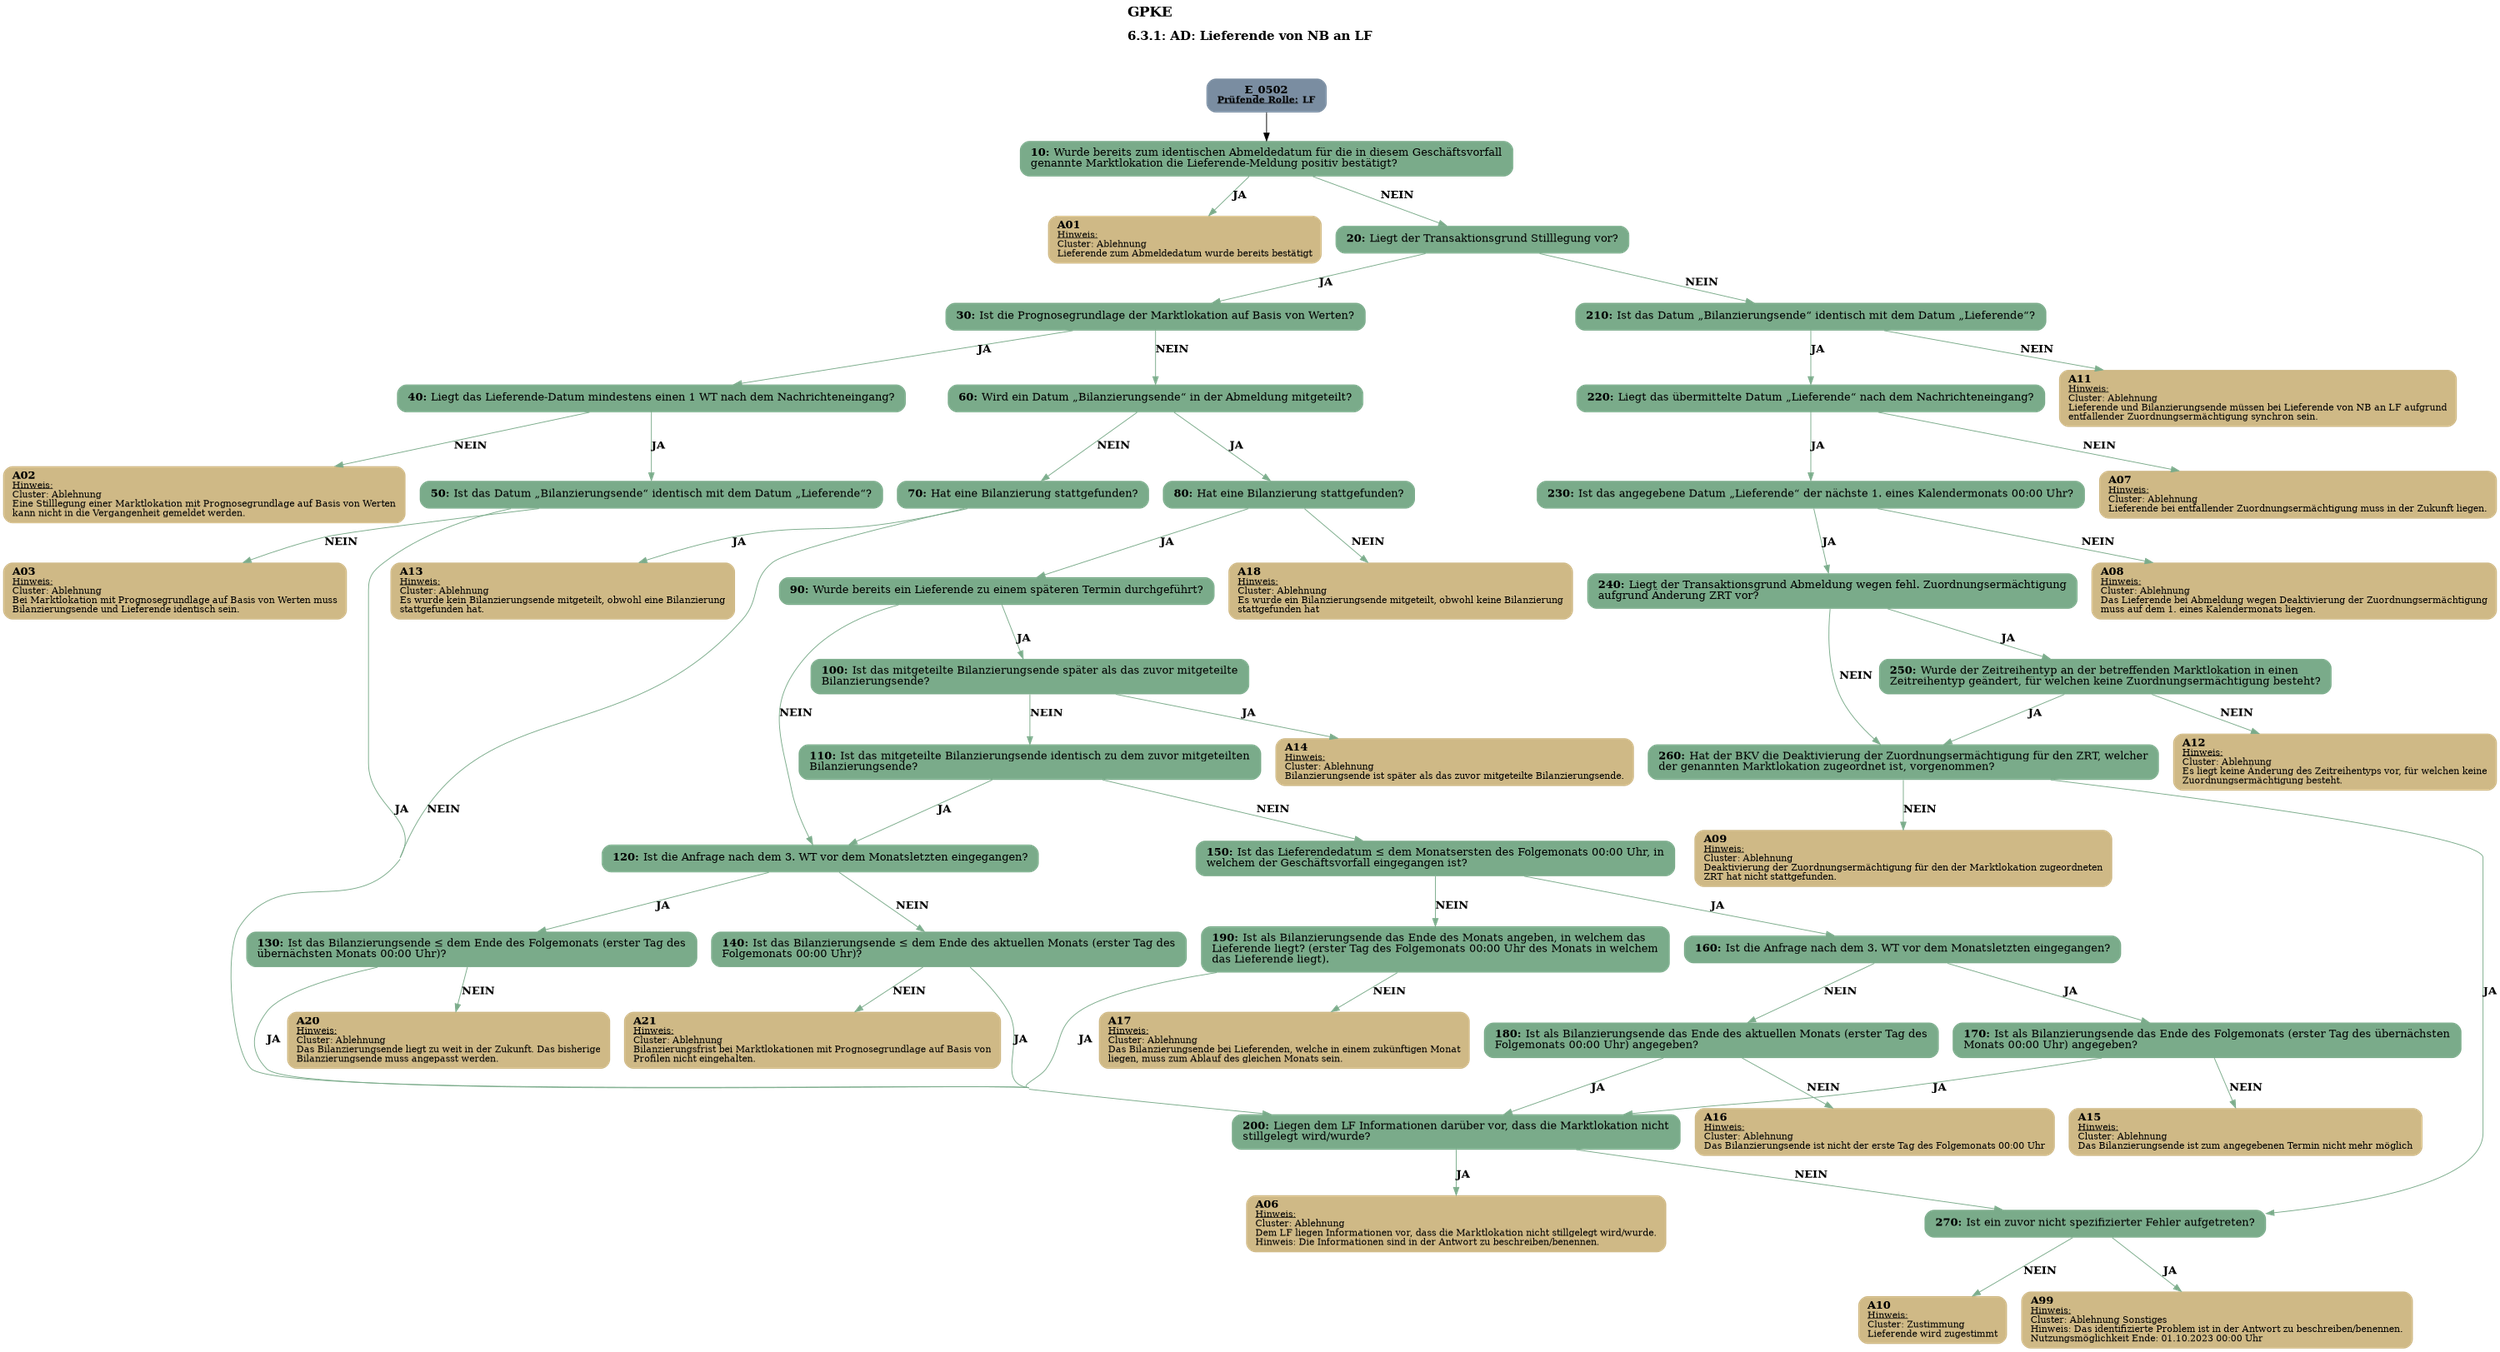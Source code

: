 digraph D {
    labelloc="t";
    label=<<B><FONT POINT-SIZE="18">GPKE</FONT></B><BR align="left"/><BR/><B><FONT POINT-SIZE="16">6.3.1: AD: Lieferende von NB an LF</FONT></B><BR align="left"/><BR/><BR/><BR/>>;
    ratio="compress";
    concentrate=true;
    pack=true;
    rankdir=TB;
    packmode="array";
    size="20,20";
    "Start" [margin="0.2,0.12", shape=box, style="filled,rounded", penwidth=0.0, fillcolor="#7a8da1", label=<<B>E_0502</B><BR align="center"/><FONT point-size="12"><B><U>Prüfende Rolle:</U> LF</B></FONT><BR align="center"/>>];
    "10" [margin="0.2,0.12", shape=box, style="filled,rounded", penwidth=0.0, fillcolor="#7aab8a", label=<<B>10: </B>Wurde bereits zum identischen Abmeldedatum für die in diesem Geschäftsvorfall<BR align="left"/>genannte Marktlokation die Lieferende-Meldung positiv bestätigt?<BR align="left"/>>];
    "A01" [margin="0.17,0.08", shape=box, style="filled,rounded", penwidth=0.0, fillcolor="#cfb986", label=<<B>A01</B><BR align="left"/><FONT point-size="12"><U>Hinweis:</U><BR align="left"/>Cluster: Ablehnung<BR align="left"/>Lieferende zum Abmeldedatum wurde bereits bestätigt<BR align="left"/></FONT>>];
    "20" [margin="0.2,0.12", shape=box, style="filled,rounded", penwidth=0.0, fillcolor="#7aab8a", label=<<B>20: </B>Liegt der Transaktionsgrund Stilllegung vor?<BR align="left"/>>];
    "30" [margin="0.2,0.12", shape=box, style="filled,rounded", penwidth=0.0, fillcolor="#7aab8a", label=<<B>30: </B>Ist die Prognosegrundlage der Marktlokation auf Basis von Werten?<BR align="left"/>>];
    "40" [margin="0.2,0.12", shape=box, style="filled,rounded", penwidth=0.0, fillcolor="#7aab8a", label=<<B>40: </B>Liegt das Lieferende-Datum mindestens einen 1 WT nach dem Nachrichteneingang?<BR align="left"/>>];
    "A02" [margin="0.17,0.08", shape=box, style="filled,rounded", penwidth=0.0, fillcolor="#cfb986", label=<<B>A02</B><BR align="left"/><FONT point-size="12"><U>Hinweis:</U><BR align="left"/>Cluster: Ablehnung<BR align="left"/>Eine Stilllegung einer Marktlokation mit Prognosegrundlage auf Basis von Werten<BR align="left"/>kann nicht in die Vergangenheit gemeldet werden.<BR align="left"/></FONT>>];
    "50" [margin="0.2,0.12", shape=box, style="filled,rounded", penwidth=0.0, fillcolor="#7aab8a", label=<<B>50: </B>Ist das Datum „Bilanzierungsende“ identisch mit dem Datum „Lieferende“?<BR align="left"/>>];
    "A03" [margin="0.17,0.08", shape=box, style="filled,rounded", penwidth=0.0, fillcolor="#cfb986", label=<<B>A03</B><BR align="left"/><FONT point-size="12"><U>Hinweis:</U><BR align="left"/>Cluster: Ablehnung<BR align="left"/>Bei Marktlokation mit Prognosegrundlage auf Basis von Werten muss<BR align="left"/>Bilanzierungsende und Lieferende identisch sein.<BR align="left"/></FONT>>];
    "60" [margin="0.2,0.12", shape=box, style="filled,rounded", penwidth=0.0, fillcolor="#7aab8a", label=<<B>60: </B>Wird ein Datum „Bilanzierungsende“ in der Abmeldung mitgeteilt?<BR align="left"/>>];
    "70" [margin="0.2,0.12", shape=box, style="filled,rounded", penwidth=0.0, fillcolor="#7aab8a", label=<<B>70: </B>Hat eine Bilanzierung stattgefunden?<BR align="left"/>>];
    "A13" [margin="0.17,0.08", shape=box, style="filled,rounded", penwidth=0.0, fillcolor="#cfb986", label=<<B>A13</B><BR align="left"/><FONT point-size="12"><U>Hinweis:</U><BR align="left"/>Cluster: Ablehnung<BR align="left"/>Es wurde kein Bilanzierungsende mitgeteilt, obwohl eine Bilanzierung<BR align="left"/>stattgefunden hat.<BR align="left"/></FONT>>];
    "80" [margin="0.2,0.12", shape=box, style="filled,rounded", penwidth=0.0, fillcolor="#7aab8a", label=<<B>80: </B>Hat eine Bilanzierung stattgefunden?<BR align="left"/>>];
    "A18" [margin="0.17,0.08", shape=box, style="filled,rounded", penwidth=0.0, fillcolor="#cfb986", label=<<B>A18</B><BR align="left"/><FONT point-size="12"><U>Hinweis:</U><BR align="left"/>Cluster: Ablehnung<BR align="left"/>Es wurde ein Bilanzierungsende mitgeteilt, obwohl keine Bilanzierung<BR align="left"/>stattgefunden hat<BR align="left"/></FONT>>];
    "90" [margin="0.2,0.12", shape=box, style="filled,rounded", penwidth=0.0, fillcolor="#7aab8a", label=<<B>90: </B>Wurde bereits ein Lieferende zu einem späteren Termin durchgeführt?<BR align="left"/>>];
    "100" [margin="0.2,0.12", shape=box, style="filled,rounded", penwidth=0.0, fillcolor="#7aab8a", label=<<B>100: </B>Ist das mitgeteilte Bilanzierungsende später als das zuvor mitgeteilte<BR align="left"/>Bilanzierungsende?<BR align="left"/>>];
    "A14" [margin="0.17,0.08", shape=box, style="filled,rounded", penwidth=0.0, fillcolor="#cfb986", label=<<B>A14</B><BR align="left"/><FONT point-size="12"><U>Hinweis:</U><BR align="left"/>Cluster: Ablehnung<BR align="left"/>Bilanzierungsende ist später als das zuvor mitgeteilte Bilanzierungsende.<BR align="left"/></FONT>>];
    "110" [margin="0.2,0.12", shape=box, style="filled,rounded", penwidth=0.0, fillcolor="#7aab8a", label=<<B>110: </B>Ist das mitgeteilte Bilanzierungsende identisch zu dem zuvor mitgeteilten<BR align="left"/>Bilanzierungsende?<BR align="left"/>>];
    "120" [margin="0.2,0.12", shape=box, style="filled,rounded", penwidth=0.0, fillcolor="#7aab8a", label=<<B>120: </B>Ist die Anfrage nach dem 3. WT vor dem Monatsletzten eingegangen?<BR align="left"/>>];
    "130" [margin="0.2,0.12", shape=box, style="filled,rounded", penwidth=0.0, fillcolor="#7aab8a", label=<<B>130: </B>Ist das Bilanzierungsende ≤ dem Ende des Folgemonats (erster Tag des<BR align="left"/>übernächsten Monats 00:00 Uhr)?<BR align="left"/>>];
    "A20" [margin="0.17,0.08", shape=box, style="filled,rounded", penwidth=0.0, fillcolor="#cfb986", label=<<B>A20</B><BR align="left"/><FONT point-size="12"><U>Hinweis:</U><BR align="left"/>Cluster: Ablehnung<BR align="left"/>Das Bilanzierungsende liegt zu weit in der Zukunft. Das bisherige<BR align="left"/>Bilanzierungsende muss angepasst werden.<BR align="left"/></FONT>>];
    "140" [margin="0.2,0.12", shape=box, style="filled,rounded", penwidth=0.0, fillcolor="#7aab8a", label=<<B>140: </B>Ist das Bilanzierungsende ≤ dem Ende des aktuellen Monats (erster Tag des<BR align="left"/>Folgemonats 00:00 Uhr)?<BR align="left"/>>];
    "A21" [margin="0.17,0.08", shape=box, style="filled,rounded", penwidth=0.0, fillcolor="#cfb986", label=<<B>A21</B><BR align="left"/><FONT point-size="12"><U>Hinweis:</U><BR align="left"/>Cluster: Ablehnung<BR align="left"/>Bilanzierungsfrist bei Marktlokationen mit Prognosegrundlage auf Basis von<BR align="left"/>Profilen nicht eingehalten.<BR align="left"/></FONT>>];
    "150" [margin="0.2,0.12", shape=box, style="filled,rounded", penwidth=0.0, fillcolor="#7aab8a", label=<<B>150: </B>Ist das Lieferendedatum ≤ dem Monatsersten des Folgemonats 00:00 Uhr, in<BR align="left"/>welchem der Geschäftsvorfall eingegangen ist?<BR align="left"/>>];
    "160" [margin="0.2,0.12", shape=box, style="filled,rounded", penwidth=0.0, fillcolor="#7aab8a", label=<<B>160: </B>Ist die Anfrage nach dem 3. WT vor dem Monatsletzten eingegangen?<BR align="left"/>>];
    "170" [margin="0.2,0.12", shape=box, style="filled,rounded", penwidth=0.0, fillcolor="#7aab8a", label=<<B>170: </B>Ist als Bilanzierungsende das Ende des Folgemonats (erster Tag des übernächsten<BR align="left"/>Monats 00:00 Uhr) angegeben?<BR align="left"/>>];
    "A15" [margin="0.17,0.08", shape=box, style="filled,rounded", penwidth=0.0, fillcolor="#cfb986", label=<<B>A15</B><BR align="left"/><FONT point-size="12"><U>Hinweis:</U><BR align="left"/>Cluster: Ablehnung<BR align="left"/>Das Bilanzierungsende ist zum angegebenen Termin nicht mehr möglich<BR align="left"/></FONT>>];
    "180" [margin="0.2,0.12", shape=box, style="filled,rounded", penwidth=0.0, fillcolor="#7aab8a", label=<<B>180: </B>Ist als Bilanzierungsende das Ende des aktuellen Monats (erster Tag des<BR align="left"/>Folgemonats 00:00 Uhr) angegeben?<BR align="left"/>>];
    "A16" [margin="0.17,0.08", shape=box, style="filled,rounded", penwidth=0.0, fillcolor="#cfb986", label=<<B>A16</B><BR align="left"/><FONT point-size="12"><U>Hinweis:</U><BR align="left"/>Cluster: Ablehnung<BR align="left"/>Das Bilanzierungsende ist nicht der erste Tag des Folgemonats 00:00 Uhr<BR align="left"/></FONT>>];
    "190" [margin="0.2,0.12", shape=box, style="filled,rounded", penwidth=0.0, fillcolor="#7aab8a", label=<<B>190: </B>Ist als Bilanzierungsende das Ende des Monats angeben, in welchem das<BR align="left"/>Lieferende liegt? (erster Tag des Folgemonats 00:00 Uhr des Monats in welchem<BR align="left"/>das Lieferende liegt).<BR align="left"/>>];
    "A17" [margin="0.17,0.08", shape=box, style="filled,rounded", penwidth=0.0, fillcolor="#cfb986", label=<<B>A17</B><BR align="left"/><FONT point-size="12"><U>Hinweis:</U><BR align="left"/>Cluster: Ablehnung<BR align="left"/>Das Bilanzierungsende bei Lieferenden, welche in einem zukünftigen Monat<BR align="left"/>liegen, muss zum Ablauf des gleichen Monats sein.<BR align="left"/></FONT>>];
    "200" [margin="0.2,0.12", shape=box, style="filled,rounded", penwidth=0.0, fillcolor="#7aab8a", label=<<B>200: </B>Liegen dem LF Informationen darüber vor, dass die Marktlokation nicht<BR align="left"/>stillgelegt wird/wurde?<BR align="left"/>>];
    "A06" [margin="0.17,0.08", shape=box, style="filled,rounded", penwidth=0.0, fillcolor="#cfb986", label=<<B>A06</B><BR align="left"/><FONT point-size="12"><U>Hinweis:</U><BR align="left"/>Cluster: Ablehnung<BR align="left"/>Dem LF liegen Informationen vor, dass die Marktlokation nicht stillgelegt wird/wurde.<BR align="left"/>Hinweis: Die Informationen sind in der Antwort zu beschreiben/benennen.<BR align="left"/></FONT>>];
    "210" [margin="0.2,0.12", shape=box, style="filled,rounded", penwidth=0.0, fillcolor="#7aab8a", label=<<B>210: </B>Ist das Datum „Bilanzierungsende“ identisch mit dem Datum „Lieferende“?<BR align="left"/>>];
    "A11" [margin="0.17,0.08", shape=box, style="filled,rounded", penwidth=0.0, fillcolor="#cfb986", label=<<B>A11</B><BR align="left"/><FONT point-size="12"><U>Hinweis:</U><BR align="left"/>Cluster: Ablehnung<BR align="left"/>Lieferende und Bilanzierungsende müssen bei Lieferende von NB an LF aufgrund<BR align="left"/>entfallender Zuordnungsermächtigung synchron sein.<BR align="left"/></FONT>>];
    "220" [margin="0.2,0.12", shape=box, style="filled,rounded", penwidth=0.0, fillcolor="#7aab8a", label=<<B>220: </B>Liegt das übermittelte Datum „Lieferende“ nach dem Nachrichteneingang?<BR align="left"/>>];
    "A07" [margin="0.17,0.08", shape=box, style="filled,rounded", penwidth=0.0, fillcolor="#cfb986", label=<<B>A07</B><BR align="left"/><FONT point-size="12"><U>Hinweis:</U><BR align="left"/>Cluster: Ablehnung<BR align="left"/>Lieferende bei entfallender Zuordnungsermächtigung muss in der Zukunft liegen.<BR align="left"/></FONT>>];
    "230" [margin="0.2,0.12", shape=box, style="filled,rounded", penwidth=0.0, fillcolor="#7aab8a", label=<<B>230: </B>Ist das angegebene Datum „Lieferende“ der nächste 1. eines Kalendermonats 00:00 Uhr?<BR align="left"/>>];
    "A08" [margin="0.17,0.08", shape=box, style="filled,rounded", penwidth=0.0, fillcolor="#cfb986", label=<<B>A08</B><BR align="left"/><FONT point-size="12"><U>Hinweis:</U><BR align="left"/>Cluster: Ablehnung<BR align="left"/>Das Lieferende bei Abmeldung wegen Deaktivierung der Zuordnungsermächtigung<BR align="left"/>muss auf dem 1. eines Kalendermonats liegen.<BR align="left"/></FONT>>];
    "240" [margin="0.2,0.12", shape=box, style="filled,rounded", penwidth=0.0, fillcolor="#7aab8a", label=<<B>240: </B>Liegt der Transaktionsgrund Abmeldung wegen fehl. Zuordnungsermächtigung<BR align="left"/>aufgrund Änderung ZRT vor?<BR align="left"/>>];
    "250" [margin="0.2,0.12", shape=box, style="filled,rounded", penwidth=0.0, fillcolor="#7aab8a", label=<<B>250: </B>Wurde der Zeitreihentyp an der betreffenden Marktlokation in einen<BR align="left"/>Zeitreihentyp geändert, für welchen keine Zuordnungsermächtigung besteht?<BR align="left"/>>];
    "A12" [margin="0.17,0.08", shape=box, style="filled,rounded", penwidth=0.0, fillcolor="#cfb986", label=<<B>A12</B><BR align="left"/><FONT point-size="12"><U>Hinweis:</U><BR align="left"/>Cluster: Ablehnung<BR align="left"/>Es liegt keine Änderung des Zeitreihentyps vor, für welchen keine<BR align="left"/>Zuordnungsermächtigung besteht.<BR align="left"/></FONT>>];
    "260" [margin="0.2,0.12", shape=box, style="filled,rounded", penwidth=0.0, fillcolor="#7aab8a", label=<<B>260: </B>Hat der BKV die Deaktivierung der Zuordnungsermächtigung für den ZRT, welcher<BR align="left"/>der genannten Marktlokation zugeordnet ist, vorgenommen?<BR align="left"/>>];
    "A09" [margin="0.17,0.08", shape=box, style="filled,rounded", penwidth=0.0, fillcolor="#cfb986", label=<<B>A09</B><BR align="left"/><FONT point-size="12"><U>Hinweis:</U><BR align="left"/>Cluster: Ablehnung<BR align="left"/>Deaktivierung der Zuordnungsermächtigung für den der Marktlokation zugeordneten<BR align="left"/>ZRT hat nicht stattgefunden.<BR align="left"/></FONT>>];
    "270" [margin="0.2,0.12", shape=box, style="filled,rounded", penwidth=0.0, fillcolor="#7aab8a", label=<<B>270: </B>Ist ein zuvor nicht spezifizierter Fehler aufgetreten?<BR align="left"/>>];
    "A10" [margin="0.17,0.08", shape=box, style="filled,rounded", penwidth=0.0, fillcolor="#cfb986", label=<<B>A10</B><BR align="left"/><FONT point-size="12"><U>Hinweis:</U><BR align="left"/>Cluster: Zustimmung<BR align="left"/>Lieferende wird zugestimmt<BR align="left"/></FONT>>];
    "A99" [margin="0.17,0.08", shape=box, style="filled,rounded", penwidth=0.0, fillcolor="#cfb986", label=<<B>A99</B><BR align="left"/><FONT point-size="12"><U>Hinweis:</U><BR align="left"/>Cluster: Ablehnung Sonstiges<BR align="left"/>Hinweis: Das identifizierte Problem ist in der Antwort zu beschreiben/benennen.<BR align="left"/>Nutzungsmöglichkeit Ende: 01.10.2023 00:00 Uhr<BR align="left"/></FONT>>];

    "Start" -> "10";
    "10" -> "A01" [label=<<B>JA</B>>, color="#7aab8a"];
    "10" -> "20" [label=<<B>NEIN</B>>, color="#7aab8a"];
    "20" -> "30" [label=<<B>JA</B>>, color="#7aab8a"];
    "20" -> "210" [label=<<B>NEIN</B>>, color="#7aab8a"];
    "30" -> "40" [label=<<B>JA</B>>, color="#7aab8a"];
    "30" -> "60" [label=<<B>NEIN</B>>, color="#7aab8a"];
    "40" -> "A02" [label=<<B>NEIN</B>>, color="#7aab8a"];
    "40" -> "50" [label=<<B>JA</B>>, color="#7aab8a"];
    "50" -> "A03" [label=<<B>NEIN</B>>, color="#7aab8a"];
    "50" -> "200" [label=<<B>JA</B>>, color="#7aab8a"];
    "60" -> "80" [label=<<B>JA</B>>, color="#7aab8a"];
    "60" -> "70" [label=<<B>NEIN</B>>, color="#7aab8a"];
    "70" -> "A13" [label=<<B>JA</B>>, color="#7aab8a"];
    "70" -> "200" [label=<<B>NEIN</B>>, color="#7aab8a"];
    "80" -> "A18" [label=<<B>NEIN</B>>, color="#7aab8a"];
    "80" -> "90" [label=<<B>JA</B>>, color="#7aab8a"];
    "90" -> "100" [label=<<B>JA</B>>, color="#7aab8a"];
    "90" -> "120" [label=<<B>NEIN</B>>, color="#7aab8a"];
    "100" -> "A14" [label=<<B>JA</B>>, color="#7aab8a"];
    "100" -> "110" [label=<<B>NEIN</B>>, color="#7aab8a"];
    "110" -> "120" [label=<<B>JA</B>>, color="#7aab8a"];
    "110" -> "150" [label=<<B>NEIN</B>>, color="#7aab8a"];
    "120" -> "130" [label=<<B>JA</B>>, color="#7aab8a"];
    "120" -> "140" [label=<<B>NEIN</B>>, color="#7aab8a"];
    "130" -> "A20" [label=<<B>NEIN</B>>, color="#7aab8a"];
    "130" -> "200" [label=<<B>JA</B>>, color="#7aab8a"];
    "140" -> "A21" [label=<<B>NEIN</B>>, color="#7aab8a"];
    "140" -> "200" [label=<<B>JA</B>>, color="#7aab8a"];
    "150" -> "160" [label=<<B>JA</B>>, color="#7aab8a"];
    "150" -> "190" [label=<<B>NEIN</B>>, color="#7aab8a"];
    "160" -> "170" [label=<<B>JA</B>>, color="#7aab8a"];
    "160" -> "180" [label=<<B>NEIN</B>>, color="#7aab8a"];
    "170" -> "A15" [label=<<B>NEIN</B>>, color="#7aab8a"];
    "170" -> "200" [label=<<B>JA</B>>, color="#7aab8a"];
    "180" -> "A16" [label=<<B>NEIN</B>>, color="#7aab8a"];
    "180" -> "200" [label=<<B>JA</B>>, color="#7aab8a"];
    "190" -> "A17" [label=<<B>NEIN</B>>, color="#7aab8a"];
    "190" -> "200" [label=<<B>JA</B>>, color="#7aab8a"];
    "200" -> "A06" [label=<<B>JA</B>>, color="#7aab8a"];
    "200" -> "270" [label=<<B>NEIN</B>>, color="#7aab8a"];
    "210" -> "A11" [label=<<B>NEIN</B>>, color="#7aab8a"];
    "210" -> "220" [label=<<B>JA</B>>, color="#7aab8a"];
    "220" -> "A07" [label=<<B>NEIN</B>>, color="#7aab8a"];
    "220" -> "230" [label=<<B>JA</B>>, color="#7aab8a"];
    "230" -> "A08" [label=<<B>NEIN</B>>, color="#7aab8a"];
    "230" -> "240" [label=<<B>JA</B>>, color="#7aab8a"];
    "240" -> "250" [label=<<B>JA</B>>, color="#7aab8a"];
    "240" -> "260" [label=<<B>NEIN</B>>, color="#7aab8a"];
    "250" -> "A12" [label=<<B>NEIN</B>>, color="#7aab8a"];
    "250" -> "260" [label=<<B>JA</B>>, color="#7aab8a"];
    "260" -> "A09" [label=<<B>NEIN</B>>, color="#7aab8a"];
    "260" -> "270" [label=<<B>JA</B>>, color="#7aab8a"];
    "270" -> "A10" [label=<<B>NEIN</B>>, color="#7aab8a"];
    "270" -> "A99" [label=<<B>JA</B>>, color="#7aab8a"];

    bgcolor="transparent";
}